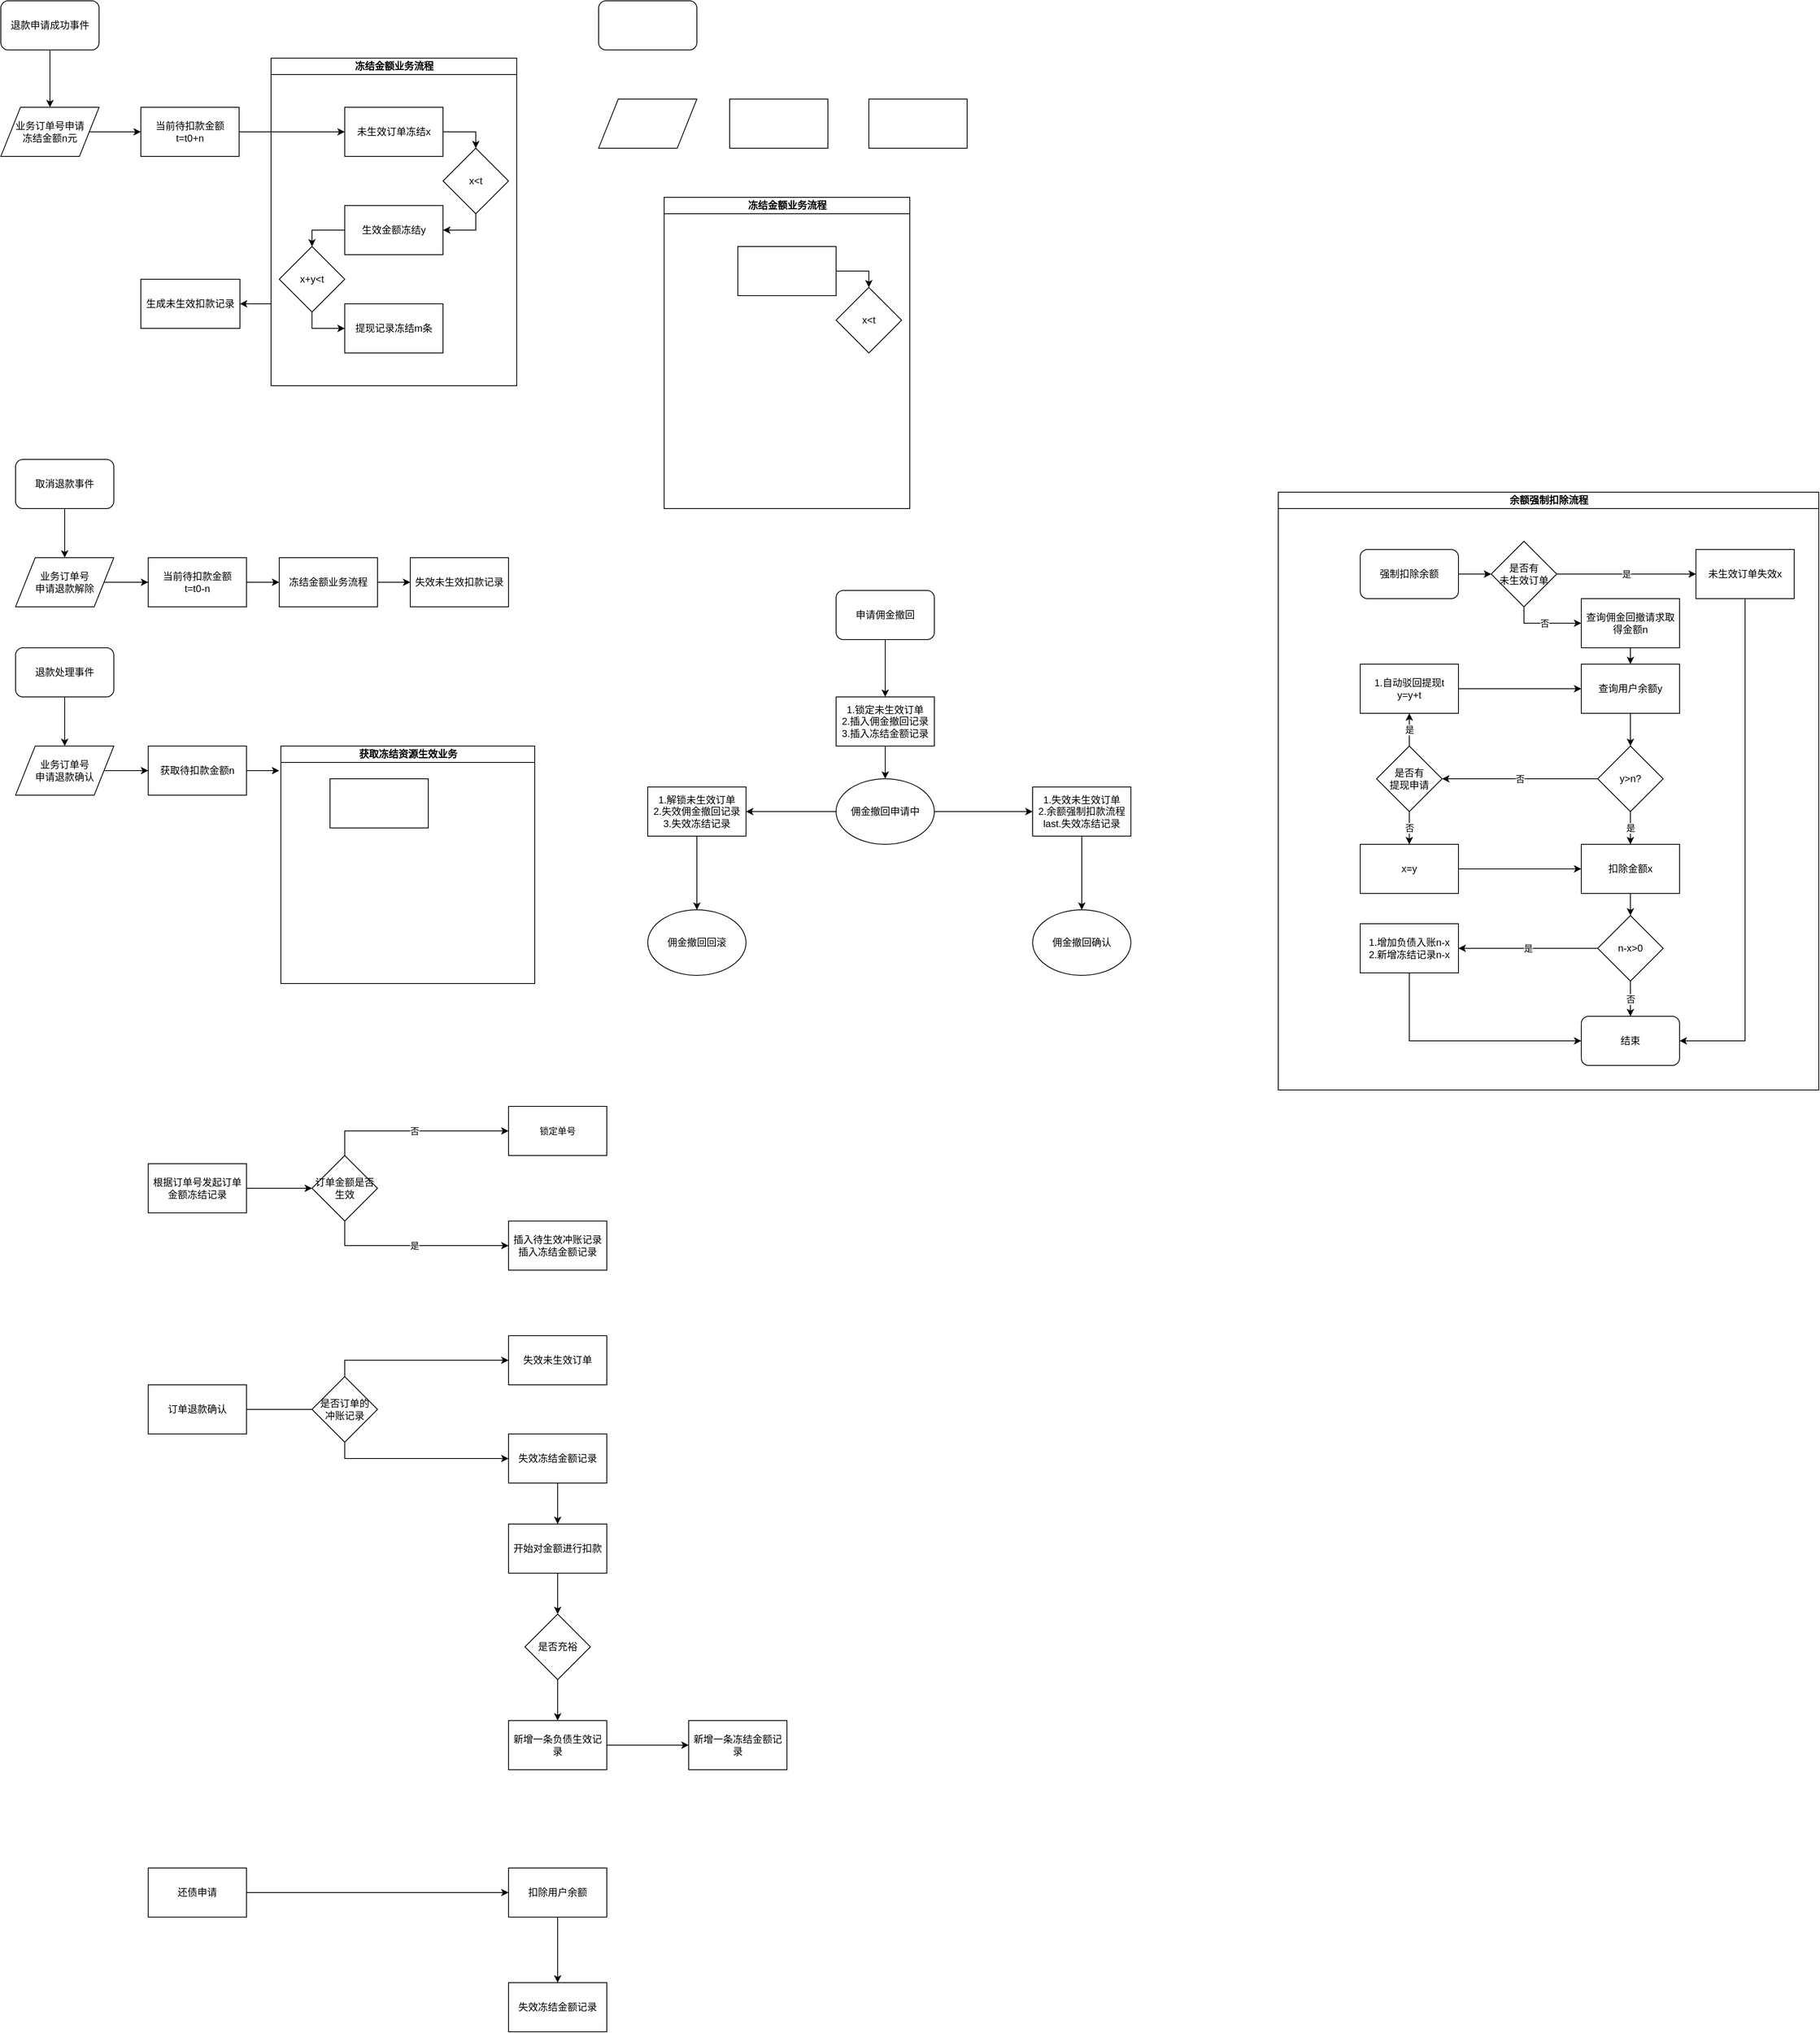 <mxfile version="12.2.0" type="github" pages="1">
  <diagram id="Nm2MGBQXB-lMD8GcMdS7" name="第 1 页">
    <mxGraphModel dx="1886" dy="858" grid="1" gridSize="10" guides="1" tooltips="1" connect="1" arrows="1" fold="1" page="1" pageScale="1" pageWidth="1400" pageHeight="850" math="0" shadow="0">
      <root>
        <mxCell id="0"/>
        <mxCell id="1" parent="0"/>
        <mxCell id="reZb2tm7C-XP5V8WI9Gy-15" style="edgeStyle=orthogonalEdgeStyle;rounded=0;orthogonalLoop=1;jettySize=auto;html=1;exitX=1;exitY=0.5;exitDx=0;exitDy=0;entryX=0;entryY=0.5;entryDx=0;entryDy=0;" parent="1" source="reZb2tm7C-XP5V8WI9Gy-12" target="reZb2tm7C-XP5V8WI9Gy-34" edge="1">
          <mxGeometry relative="1" as="geometry">
            <mxPoint x="370" y="200" as="targetPoint"/>
          </mxGeometry>
        </mxCell>
        <mxCell id="reZb2tm7C-XP5V8WI9Gy-12" value="业务订单号申请&lt;br&gt;冻结金额n元" style="shape=parallelogram;perimeter=parallelogramPerimeter;whiteSpace=wrap;html=1;" parent="1" vertex="1">
          <mxGeometry x="100" y="180" width="120" height="60" as="geometry"/>
        </mxCell>
        <mxCell id="reZb2tm7C-XP5V8WI9Gy-38" style="edgeStyle=orthogonalEdgeStyle;rounded=0;orthogonalLoop=1;jettySize=auto;html=1;exitX=0;exitY=0.75;exitDx=0;exitDy=0;entryX=1;entryY=0.5;entryDx=0;entryDy=0;" parent="1" source="reZb2tm7C-XP5V8WI9Gy-32" target="reZb2tm7C-XP5V8WI9Gy-37" edge="1">
          <mxGeometry relative="1" as="geometry"/>
        </mxCell>
        <mxCell id="reZb2tm7C-XP5V8WI9Gy-32" value="冻结金额业务流程" style="swimlane;html=1;startSize=20;horizontal=1;containerType=tree;" parent="1" vertex="1">
          <mxGeometry x="430" y="120" width="300" height="400" as="geometry"/>
        </mxCell>
        <mxCell id="reZb2tm7C-XP5V8WI9Gy-24" value="提现记录冻结m条" style="rounded=0;whiteSpace=wrap;html=1;" parent="reZb2tm7C-XP5V8WI9Gy-32" vertex="1">
          <mxGeometry x="90" y="300" width="120" height="60" as="geometry"/>
        </mxCell>
        <mxCell id="reZb2tm7C-XP5V8WI9Gy-21" value="生效金额冻结y" style="rounded=0;whiteSpace=wrap;html=1;" parent="reZb2tm7C-XP5V8WI9Gy-32" vertex="1">
          <mxGeometry x="90" y="180" width="120" height="60" as="geometry"/>
        </mxCell>
        <mxCell id="reZb2tm7C-XP5V8WI9Gy-13" value="未生效订单冻结x" style="rounded=0;whiteSpace=wrap;html=1;" parent="reZb2tm7C-XP5V8WI9Gy-32" vertex="1">
          <mxGeometry x="90" y="60" width="120" height="60" as="geometry"/>
        </mxCell>
        <mxCell id="reZb2tm7C-XP5V8WI9Gy-18" value="x&amp;lt;t" style="rhombus;whiteSpace=wrap;html=1;" parent="reZb2tm7C-XP5V8WI9Gy-32" vertex="1">
          <mxGeometry x="210" y="110" width="80" height="80" as="geometry"/>
        </mxCell>
        <mxCell id="reZb2tm7C-XP5V8WI9Gy-19" style="edgeStyle=orthogonalEdgeStyle;rounded=0;orthogonalLoop=1;jettySize=auto;html=1;exitX=1;exitY=0.5;exitDx=0;exitDy=0;entryX=0.5;entryY=0;entryDx=0;entryDy=0;" parent="reZb2tm7C-XP5V8WI9Gy-32" source="reZb2tm7C-XP5V8WI9Gy-13" target="reZb2tm7C-XP5V8WI9Gy-18" edge="1">
          <mxGeometry relative="1" as="geometry"/>
        </mxCell>
        <mxCell id="reZb2tm7C-XP5V8WI9Gy-22" style="edgeStyle=orthogonalEdgeStyle;rounded=0;orthogonalLoop=1;jettySize=auto;html=1;exitX=0.5;exitY=1;exitDx=0;exitDy=0;entryX=1;entryY=0.5;entryDx=0;entryDy=0;" parent="reZb2tm7C-XP5V8WI9Gy-32" source="reZb2tm7C-XP5V8WI9Gy-18" target="reZb2tm7C-XP5V8WI9Gy-21" edge="1">
          <mxGeometry relative="1" as="geometry"/>
        </mxCell>
        <mxCell id="reZb2tm7C-XP5V8WI9Gy-23" value="x+y&amp;lt;t" style="rhombus;whiteSpace=wrap;html=1;" parent="reZb2tm7C-XP5V8WI9Gy-32" vertex="1">
          <mxGeometry x="10" y="230" width="80" height="80" as="geometry"/>
        </mxCell>
        <mxCell id="reZb2tm7C-XP5V8WI9Gy-26" style="edgeStyle=orthogonalEdgeStyle;rounded=0;orthogonalLoop=1;jettySize=auto;html=1;exitX=0.5;exitY=1;exitDx=0;exitDy=0;entryX=0;entryY=0.5;entryDx=0;entryDy=0;" parent="reZb2tm7C-XP5V8WI9Gy-32" source="reZb2tm7C-XP5V8WI9Gy-23" target="reZb2tm7C-XP5V8WI9Gy-24" edge="1">
          <mxGeometry relative="1" as="geometry"/>
        </mxCell>
        <mxCell id="reZb2tm7C-XP5V8WI9Gy-25" style="edgeStyle=orthogonalEdgeStyle;rounded=0;orthogonalLoop=1;jettySize=auto;html=1;exitX=0;exitY=0.5;exitDx=0;exitDy=0;entryX=0.5;entryY=0;entryDx=0;entryDy=0;" parent="reZb2tm7C-XP5V8WI9Gy-32" source="reZb2tm7C-XP5V8WI9Gy-21" target="reZb2tm7C-XP5V8WI9Gy-23" edge="1">
          <mxGeometry relative="1" as="geometry"/>
        </mxCell>
        <mxCell id="reZb2tm7C-XP5V8WI9Gy-35" style="edgeStyle=orthogonalEdgeStyle;rounded=0;orthogonalLoop=1;jettySize=auto;html=1;exitX=1;exitY=0.5;exitDx=0;exitDy=0;entryX=0;entryY=0.5;entryDx=0;entryDy=0;" parent="1" source="reZb2tm7C-XP5V8WI9Gy-34" target="reZb2tm7C-XP5V8WI9Gy-13" edge="1">
          <mxGeometry relative="1" as="geometry"/>
        </mxCell>
        <mxCell id="reZb2tm7C-XP5V8WI9Gy-34" value="当前待扣款金额 &lt;br&gt;t=t0+n" style="rounded=0;whiteSpace=wrap;html=1;" parent="1" vertex="1">
          <mxGeometry x="271" y="180" width="120" height="60" as="geometry"/>
        </mxCell>
        <mxCell id="reZb2tm7C-XP5V8WI9Gy-37" value="生成未生效扣款记录" style="rounded=0;whiteSpace=wrap;html=1;" parent="1" vertex="1">
          <mxGeometry x="271" y="390" width="121" height="60" as="geometry"/>
        </mxCell>
        <mxCell id="reZb2tm7C-XP5V8WI9Gy-42" style="edgeStyle=orthogonalEdgeStyle;rounded=0;orthogonalLoop=1;jettySize=auto;html=1;exitX=1;exitY=0.5;exitDx=0;exitDy=0;entryX=0;entryY=0.5;entryDx=0;entryDy=0;" parent="1" source="reZb2tm7C-XP5V8WI9Gy-43" target="reZb2tm7C-XP5V8WI9Gy-56" edge="1">
          <mxGeometry relative="1" as="geometry">
            <mxPoint x="370" y="750" as="targetPoint"/>
          </mxGeometry>
        </mxCell>
        <mxCell id="reZb2tm7C-XP5V8WI9Gy-43" value="业务订单号&lt;br&gt;申请退款解除" style="shape=parallelogram;perimeter=parallelogramPerimeter;whiteSpace=wrap;html=1;" parent="1" vertex="1">
          <mxGeometry x="118" y="730" width="120" height="60" as="geometry"/>
        </mxCell>
        <mxCell id="reZb2tm7C-XP5V8WI9Gy-44" style="edgeStyle=orthogonalEdgeStyle;rounded=0;orthogonalLoop=1;jettySize=auto;html=1;exitX=1;exitY=0.5;exitDx=0;exitDy=0;entryX=0;entryY=0.5;entryDx=0;entryDy=0;" parent="1" source="reZb2tm7C-XP5V8WI9Gy-62" target="reZb2tm7C-XP5V8WI9Gy-57" edge="1">
          <mxGeometry relative="1" as="geometry">
            <mxPoint x="730" y="770" as="sourcePoint"/>
          </mxGeometry>
        </mxCell>
        <mxCell id="reZb2tm7C-XP5V8WI9Gy-55" style="edgeStyle=orthogonalEdgeStyle;rounded=0;orthogonalLoop=1;jettySize=auto;html=1;exitX=1;exitY=0.5;exitDx=0;exitDy=0;entryX=0;entryY=0.5;entryDx=0;entryDy=0;" parent="1" source="reZb2tm7C-XP5V8WI9Gy-56" target="reZb2tm7C-XP5V8WI9Gy-62" edge="1">
          <mxGeometry relative="1" as="geometry">
            <mxPoint x="520" y="760" as="targetPoint"/>
          </mxGeometry>
        </mxCell>
        <mxCell id="reZb2tm7C-XP5V8WI9Gy-56" value="当前待扣款金额 &lt;br&gt;t=t0-n" style="rounded=0;whiteSpace=wrap;html=1;" parent="1" vertex="1">
          <mxGeometry x="280" y="730" width="120" height="60" as="geometry"/>
        </mxCell>
        <mxCell id="reZb2tm7C-XP5V8WI9Gy-57" value="失效未生效扣款记录" style="rounded=0;whiteSpace=wrap;html=1;" parent="1" vertex="1">
          <mxGeometry x="600" y="730" width="120" height="60" as="geometry"/>
        </mxCell>
        <mxCell id="reZb2tm7C-XP5V8WI9Gy-59" style="edgeStyle=orthogonalEdgeStyle;rounded=0;orthogonalLoop=1;jettySize=auto;html=1;exitX=0.5;exitY=1;exitDx=0;exitDy=0;entryX=0.5;entryY=0;entryDx=0;entryDy=0;" parent="1" source="reZb2tm7C-XP5V8WI9Gy-58" target="reZb2tm7C-XP5V8WI9Gy-12" edge="1">
          <mxGeometry relative="1" as="geometry">
            <Array as="points"/>
          </mxGeometry>
        </mxCell>
        <mxCell id="reZb2tm7C-XP5V8WI9Gy-58" value="退款申请成功事件" style="rounded=1;whiteSpace=wrap;html=1;" parent="1" vertex="1">
          <mxGeometry x="100" y="50" width="120" height="60" as="geometry"/>
        </mxCell>
        <mxCell id="reZb2tm7C-XP5V8WI9Gy-61" style="edgeStyle=orthogonalEdgeStyle;rounded=0;orthogonalLoop=1;jettySize=auto;html=1;exitX=0.5;exitY=1;exitDx=0;exitDy=0;entryX=0.5;entryY=0;entryDx=0;entryDy=0;" parent="1" source="reZb2tm7C-XP5V8WI9Gy-60" target="reZb2tm7C-XP5V8WI9Gy-43" edge="1">
          <mxGeometry relative="1" as="geometry"/>
        </mxCell>
        <mxCell id="reZb2tm7C-XP5V8WI9Gy-60" value="取消退款事件" style="rounded=1;whiteSpace=wrap;html=1;" parent="1" vertex="1">
          <mxGeometry x="118" y="610" width="120" height="60" as="geometry"/>
        </mxCell>
        <mxCell id="reZb2tm7C-XP5V8WI9Gy-62" value="冻结金额业务流程" style="rounded=0;whiteSpace=wrap;html=1;" parent="1" vertex="1">
          <mxGeometry x="440" y="730" width="120" height="60" as="geometry"/>
        </mxCell>
        <mxCell id="reZb2tm7C-XP5V8WI9Gy-66" style="edgeStyle=orthogonalEdgeStyle;rounded=0;orthogonalLoop=1;jettySize=auto;html=1;exitX=1;exitY=0.5;exitDx=0;exitDy=0;entryX=0;entryY=0.5;entryDx=0;entryDy=0;" parent="1" source="reZb2tm7C-XP5V8WI9Gy-67" target="reZb2tm7C-XP5V8WI9Gy-70" edge="1">
          <mxGeometry relative="1" as="geometry">
            <mxPoint x="370" y="980" as="targetPoint"/>
          </mxGeometry>
        </mxCell>
        <mxCell id="reZb2tm7C-XP5V8WI9Gy-67" value="业务订单号&lt;br&gt;申请退款确认" style="shape=parallelogram;perimeter=parallelogramPerimeter;whiteSpace=wrap;html=1;" parent="1" vertex="1">
          <mxGeometry x="118" y="960" width="120" height="60" as="geometry"/>
        </mxCell>
        <mxCell id="reZb2tm7C-XP5V8WI9Gy-69" style="edgeStyle=orthogonalEdgeStyle;rounded=0;orthogonalLoop=1;jettySize=auto;html=1;exitX=1;exitY=0.5;exitDx=0;exitDy=0;entryX=0;entryY=0.5;entryDx=0;entryDy=0;" parent="1" source="reZb2tm7C-XP5V8WI9Gy-70" edge="1">
          <mxGeometry relative="1" as="geometry">
            <mxPoint x="440" y="990" as="targetPoint"/>
          </mxGeometry>
        </mxCell>
        <mxCell id="reZb2tm7C-XP5V8WI9Gy-70" value="获取待扣款金额n" style="rounded=0;whiteSpace=wrap;html=1;" parent="1" vertex="1">
          <mxGeometry x="280" y="960" width="120" height="60" as="geometry"/>
        </mxCell>
        <mxCell id="reZb2tm7C-XP5V8WI9Gy-72" style="edgeStyle=orthogonalEdgeStyle;rounded=0;orthogonalLoop=1;jettySize=auto;html=1;exitX=0.5;exitY=1;exitDx=0;exitDy=0;entryX=0.5;entryY=0;entryDx=0;entryDy=0;" parent="1" source="reZb2tm7C-XP5V8WI9Gy-73" target="reZb2tm7C-XP5V8WI9Gy-67" edge="1">
          <mxGeometry relative="1" as="geometry"/>
        </mxCell>
        <mxCell id="reZb2tm7C-XP5V8WI9Gy-73" value="退款处理事件" style="rounded=1;whiteSpace=wrap;html=1;" parent="1" vertex="1">
          <mxGeometry x="118" y="840" width="120" height="60" as="geometry"/>
        </mxCell>
        <mxCell id="reZb2tm7C-XP5V8WI9Gy-75" value="获取冻结资源生效业务" style="swimlane;html=1;startSize=20;horizontal=1;containerType=tree;" parent="1" vertex="1">
          <mxGeometry x="442" y="960" width="310" height="290" as="geometry"/>
        </mxCell>
        <mxCell id="reZb2tm7C-XP5V8WI9Gy-77" value="" style="rounded=0;whiteSpace=wrap;html=1;" parent="reZb2tm7C-XP5V8WI9Gy-75" vertex="1">
          <mxGeometry x="60" y="40" width="120" height="60" as="geometry"/>
        </mxCell>
        <mxCell id="reZb2tm7C-XP5V8WI9Gy-78" value="" style="rounded=1;whiteSpace=wrap;html=1;" parent="1" vertex="1">
          <mxGeometry x="830" y="50" width="120" height="60" as="geometry"/>
        </mxCell>
        <mxCell id="reZb2tm7C-XP5V8WI9Gy-79" value="" style="shape=parallelogram;perimeter=parallelogramPerimeter;whiteSpace=wrap;html=1;" parent="1" vertex="1">
          <mxGeometry x="830" y="170" width="120" height="60" as="geometry"/>
        </mxCell>
        <mxCell id="reZb2tm7C-XP5V8WI9Gy-80" value="" style="rounded=0;whiteSpace=wrap;html=1;" parent="1" vertex="1">
          <mxGeometry x="990" y="170" width="120" height="60" as="geometry"/>
        </mxCell>
        <mxCell id="reZb2tm7C-XP5V8WI9Gy-81" value="" style="rounded=0;whiteSpace=wrap;html=1;" parent="1" vertex="1">
          <mxGeometry x="1160" y="170" width="120" height="60" as="geometry"/>
        </mxCell>
        <mxCell id="reZb2tm7C-XP5V8WI9Gy-82" value="冻结金额业务流程" style="swimlane;html=1;startSize=20;horizontal=1;containerType=tree;" parent="1" vertex="1">
          <mxGeometry x="910" y="290" width="300" height="380" as="geometry"/>
        </mxCell>
        <mxCell id="reZb2tm7C-XP5V8WI9Gy-85" value="" style="rounded=0;whiteSpace=wrap;html=1;" parent="reZb2tm7C-XP5V8WI9Gy-82" vertex="1">
          <mxGeometry x="90" y="60" width="120" height="60" as="geometry"/>
        </mxCell>
        <mxCell id="reZb2tm7C-XP5V8WI9Gy-86" value="x&amp;lt;t" style="rhombus;whiteSpace=wrap;html=1;" parent="reZb2tm7C-XP5V8WI9Gy-82" vertex="1">
          <mxGeometry x="210" y="110" width="80" height="80" as="geometry"/>
        </mxCell>
        <mxCell id="reZb2tm7C-XP5V8WI9Gy-87" style="edgeStyle=orthogonalEdgeStyle;rounded=0;orthogonalLoop=1;jettySize=auto;html=1;exitX=1;exitY=0.5;exitDx=0;exitDy=0;entryX=0.5;entryY=0;entryDx=0;entryDy=0;" parent="reZb2tm7C-XP5V8WI9Gy-82" source="reZb2tm7C-XP5V8WI9Gy-85" target="reZb2tm7C-XP5V8WI9Gy-86" edge="1">
          <mxGeometry relative="1" as="geometry"/>
        </mxCell>
        <mxCell id="reZb2tm7C-XP5V8WI9Gy-96" value="否" style="edgeStyle=orthogonalEdgeStyle;rounded=0;orthogonalLoop=1;jettySize=auto;html=1;exitX=0.5;exitY=0;exitDx=0;exitDy=0;entryX=0;entryY=0.5;entryDx=0;entryDy=0;" parent="1" source="reZb2tm7C-XP5V8WI9Gy-92" target="reZb2tm7C-XP5V8WI9Gy-95" edge="1">
          <mxGeometry relative="1" as="geometry"/>
        </mxCell>
        <mxCell id="reZb2tm7C-XP5V8WI9Gy-98" value="是" style="edgeStyle=orthogonalEdgeStyle;rounded=0;orthogonalLoop=1;jettySize=auto;html=1;exitX=0.5;exitY=1;exitDx=0;exitDy=0;entryX=0;entryY=0.5;entryDx=0;entryDy=0;" parent="1" source="reZb2tm7C-XP5V8WI9Gy-92" target="reZb2tm7C-XP5V8WI9Gy-97" edge="1">
          <mxGeometry relative="1" as="geometry"/>
        </mxCell>
        <mxCell id="reZb2tm7C-XP5V8WI9Gy-92" value="订单金额是否生效" style="rhombus;whiteSpace=wrap;html=1;" parent="1" vertex="1">
          <mxGeometry x="480" y="1460" width="80" height="80" as="geometry"/>
        </mxCell>
        <mxCell id="reZb2tm7C-XP5V8WI9Gy-95" value="&lt;span style=&quot;font-size: 11px ; background-color: rgb(255 , 255 , 255)&quot;&gt;锁定单号&lt;/span&gt;" style="rounded=0;whiteSpace=wrap;html=1;" parent="1" vertex="1">
          <mxGeometry x="720" y="1400" width="120" height="60" as="geometry"/>
        </mxCell>
        <mxCell id="reZb2tm7C-XP5V8WI9Gy-97" value="插入待生效冲账记录&lt;br&gt;插入冻结金额记录" style="rounded=0;whiteSpace=wrap;html=1;" parent="1" vertex="1">
          <mxGeometry x="720" y="1540" width="120" height="60" as="geometry"/>
        </mxCell>
        <mxCell id="reZb2tm7C-XP5V8WI9Gy-101" style="edgeStyle=orthogonalEdgeStyle;rounded=0;orthogonalLoop=1;jettySize=auto;html=1;exitX=1;exitY=0.5;exitDx=0;exitDy=0;entryX=0;entryY=0.5;entryDx=0;entryDy=0;" parent="1" source="reZb2tm7C-XP5V8WI9Gy-100" target="reZb2tm7C-XP5V8WI9Gy-92" edge="1">
          <mxGeometry relative="1" as="geometry"/>
        </mxCell>
        <mxCell id="reZb2tm7C-XP5V8WI9Gy-100" value="根据订单号发起订单金额冻结记录" style="rounded=0;whiteSpace=wrap;html=1;" parent="1" vertex="1">
          <mxGeometry x="280" y="1470" width="120" height="60" as="geometry"/>
        </mxCell>
        <mxCell id="reZb2tm7C-XP5V8WI9Gy-305" style="edgeStyle=orthogonalEdgeStyle;rounded=0;orthogonalLoop=1;jettySize=auto;html=1;exitX=1;exitY=0.5;exitDx=0;exitDy=0;" parent="1" source="reZb2tm7C-XP5V8WI9Gy-102" edge="1">
          <mxGeometry relative="1" as="geometry">
            <mxPoint x="500" y="1770" as="targetPoint"/>
          </mxGeometry>
        </mxCell>
        <mxCell id="reZb2tm7C-XP5V8WI9Gy-102" value="订单退款确认" style="rounded=0;whiteSpace=wrap;html=1;" parent="1" vertex="1">
          <mxGeometry x="280" y="1740" width="120" height="60" as="geometry"/>
        </mxCell>
        <mxCell id="reZb2tm7C-XP5V8WI9Gy-108" style="edgeStyle=orthogonalEdgeStyle;rounded=0;orthogonalLoop=1;jettySize=auto;html=1;exitX=0.5;exitY=1;exitDx=0;exitDy=0;entryX=0.5;entryY=0;entryDx=0;entryDy=0;" parent="1" source="reZb2tm7C-XP5V8WI9Gy-106" target="reZb2tm7C-XP5V8WI9Gy-115" edge="1">
          <mxGeometry relative="1" as="geometry">
            <mxPoint x="780" y="1920" as="targetPoint"/>
          </mxGeometry>
        </mxCell>
        <mxCell id="reZb2tm7C-XP5V8WI9Gy-106" value="失效冻结金额记录" style="rounded=0;whiteSpace=wrap;html=1;" parent="1" vertex="1">
          <mxGeometry x="720" y="1800" width="120" height="60" as="geometry"/>
        </mxCell>
        <mxCell id="reZb2tm7C-XP5V8WI9Gy-111" style="edgeStyle=orthogonalEdgeStyle;rounded=0;orthogonalLoop=1;jettySize=auto;html=1;exitX=0.5;exitY=1;exitDx=0;exitDy=0;entryX=0;entryY=0.5;entryDx=0;entryDy=0;" parent="1" source="reZb2tm7C-XP5V8WI9Gy-109" target="reZb2tm7C-XP5V8WI9Gy-106" edge="1">
          <mxGeometry relative="1" as="geometry"/>
        </mxCell>
        <mxCell id="reZb2tm7C-XP5V8WI9Gy-113" style="edgeStyle=orthogonalEdgeStyle;rounded=0;orthogonalLoop=1;jettySize=auto;html=1;exitX=0.5;exitY=0;exitDx=0;exitDy=0;entryX=0;entryY=0.5;entryDx=0;entryDy=0;" parent="1" source="reZb2tm7C-XP5V8WI9Gy-109" target="reZb2tm7C-XP5V8WI9Gy-112" edge="1">
          <mxGeometry relative="1" as="geometry"/>
        </mxCell>
        <mxCell id="reZb2tm7C-XP5V8WI9Gy-109" value="是否订单的&lt;br&gt;冲账记录" style="rhombus;whiteSpace=wrap;html=1;" parent="1" vertex="1">
          <mxGeometry x="480" y="1730" width="80" height="80" as="geometry"/>
        </mxCell>
        <mxCell id="reZb2tm7C-XP5V8WI9Gy-112" value="失效未生效订单" style="rounded=0;whiteSpace=wrap;html=1;" parent="1" vertex="1">
          <mxGeometry x="720" y="1680" width="120" height="60" as="geometry"/>
        </mxCell>
        <mxCell id="reZb2tm7C-XP5V8WI9Gy-581" style="edgeStyle=orthogonalEdgeStyle;rounded=0;orthogonalLoop=1;jettySize=auto;html=1;exitX=0.5;exitY=1;exitDx=0;exitDy=0;entryX=0.5;entryY=0;entryDx=0;entryDy=0;" parent="1" source="reZb2tm7C-XP5V8WI9Gy-115" target="reZb2tm7C-XP5V8WI9Gy-580" edge="1">
          <mxGeometry relative="1" as="geometry"/>
        </mxCell>
        <mxCell id="reZb2tm7C-XP5V8WI9Gy-115" value="开始对金额进行扣款" style="rounded=0;whiteSpace=wrap;html=1;" parent="1" vertex="1">
          <mxGeometry x="720" y="1910" width="120" height="60" as="geometry"/>
        </mxCell>
        <mxCell id="reZb2tm7C-XP5V8WI9Gy-583" style="edgeStyle=orthogonalEdgeStyle;rounded=0;orthogonalLoop=1;jettySize=auto;html=1;exitX=0.5;exitY=1;exitDx=0;exitDy=0;entryX=0.5;entryY=0;entryDx=0;entryDy=0;" parent="1" source="reZb2tm7C-XP5V8WI9Gy-580" target="reZb2tm7C-XP5V8WI9Gy-582" edge="1">
          <mxGeometry relative="1" as="geometry"/>
        </mxCell>
        <mxCell id="reZb2tm7C-XP5V8WI9Gy-580" value="是否充裕" style="rhombus;whiteSpace=wrap;html=1;" parent="1" vertex="1">
          <mxGeometry x="740" y="2020" width="80" height="80" as="geometry"/>
        </mxCell>
        <mxCell id="reZb2tm7C-XP5V8WI9Gy-585" style="edgeStyle=orthogonalEdgeStyle;rounded=0;orthogonalLoop=1;jettySize=auto;html=1;exitX=1;exitY=0.5;exitDx=0;exitDy=0;entryX=0;entryY=0.5;entryDx=0;entryDy=0;" parent="1" source="reZb2tm7C-XP5V8WI9Gy-582" target="reZb2tm7C-XP5V8WI9Gy-584" edge="1">
          <mxGeometry relative="1" as="geometry"/>
        </mxCell>
        <mxCell id="reZb2tm7C-XP5V8WI9Gy-582" value="新增一条负债生效记录" style="rounded=0;whiteSpace=wrap;html=1;" parent="1" vertex="1">
          <mxGeometry x="720" y="2150" width="120" height="60" as="geometry"/>
        </mxCell>
        <mxCell id="reZb2tm7C-XP5V8WI9Gy-584" value="新增一条冻结金额记录" style="rounded=0;whiteSpace=wrap;html=1;" parent="1" vertex="1">
          <mxGeometry x="940" y="2150" width="120" height="60" as="geometry"/>
        </mxCell>
        <mxCell id="reZb2tm7C-XP5V8WI9Gy-592" style="edgeStyle=orthogonalEdgeStyle;rounded=0;orthogonalLoop=1;jettySize=auto;html=1;exitX=1;exitY=0.5;exitDx=0;exitDy=0;" parent="1" source="reZb2tm7C-XP5V8WI9Gy-586" target="reZb2tm7C-XP5V8WI9Gy-589" edge="1">
          <mxGeometry relative="1" as="geometry"/>
        </mxCell>
        <mxCell id="reZb2tm7C-XP5V8WI9Gy-586" value="还债申请" style="rounded=0;whiteSpace=wrap;html=1;" parent="1" vertex="1">
          <mxGeometry x="280" y="2330" width="120" height="60" as="geometry"/>
        </mxCell>
        <mxCell id="reZb2tm7C-XP5V8WI9Gy-591" style="edgeStyle=orthogonalEdgeStyle;rounded=0;orthogonalLoop=1;jettySize=auto;html=1;exitX=0.5;exitY=1;exitDx=0;exitDy=0;entryX=0.5;entryY=0;entryDx=0;entryDy=0;" parent="1" source="reZb2tm7C-XP5V8WI9Gy-589" target="reZb2tm7C-XP5V8WI9Gy-590" edge="1">
          <mxGeometry relative="1" as="geometry"/>
        </mxCell>
        <mxCell id="reZb2tm7C-XP5V8WI9Gy-589" value="扣除用户余额" style="rounded=0;whiteSpace=wrap;html=1;" parent="1" vertex="1">
          <mxGeometry x="720" y="2330" width="120" height="60" as="geometry"/>
        </mxCell>
        <mxCell id="reZb2tm7C-XP5V8WI9Gy-590" value="失效冻结金额记录" style="rounded=0;whiteSpace=wrap;html=1;" parent="1" vertex="1">
          <mxGeometry x="720" y="2470" width="120" height="60" as="geometry"/>
        </mxCell>
        <mxCell id="YqQyQjS0-g5WGzXRdM-B-12" style="edgeStyle=orthogonalEdgeStyle;rounded=0;orthogonalLoop=1;jettySize=auto;html=1;exitX=0;exitY=0.5;exitDx=0;exitDy=0;entryX=1;entryY=0.5;entryDx=0;entryDy=0;" parent="1" source="YqQyQjS0-g5WGzXRdM-B-1" target="YqQyQjS0-g5WGzXRdM-B-11" edge="1">
          <mxGeometry relative="1" as="geometry"/>
        </mxCell>
        <mxCell id="YqQyQjS0-g5WGzXRdM-B-16" style="edgeStyle=orthogonalEdgeStyle;rounded=0;orthogonalLoop=1;jettySize=auto;html=1;exitX=1;exitY=0.5;exitDx=0;exitDy=0;entryX=0;entryY=0.5;entryDx=0;entryDy=0;" parent="1" source="YqQyQjS0-g5WGzXRdM-B-1" target="YqQyQjS0-g5WGzXRdM-B-15" edge="1">
          <mxGeometry relative="1" as="geometry"/>
        </mxCell>
        <mxCell id="YqQyQjS0-g5WGzXRdM-B-1" value="佣金撤回申请中" style="ellipse;whiteSpace=wrap;html=1;" parent="1" vertex="1">
          <mxGeometry x="1120" y="1000" width="120" height="80" as="geometry"/>
        </mxCell>
        <mxCell id="YqQyQjS0-g5WGzXRdM-B-9" style="edgeStyle=orthogonalEdgeStyle;rounded=0;orthogonalLoop=1;jettySize=auto;html=1;exitX=0.5;exitY=1;exitDx=0;exitDy=0;entryX=0.5;entryY=0;entryDx=0;entryDy=0;" parent="1" source="YqQyQjS0-g5WGzXRdM-B-2" target="YqQyQjS0-g5WGzXRdM-B-6" edge="1">
          <mxGeometry relative="1" as="geometry"/>
        </mxCell>
        <mxCell id="YqQyQjS0-g5WGzXRdM-B-2" value="申请佣金撤回" style="rounded=1;whiteSpace=wrap;html=1;" parent="1" vertex="1">
          <mxGeometry x="1120" y="770" width="120" height="60" as="geometry"/>
        </mxCell>
        <mxCell id="YqQyQjS0-g5WGzXRdM-B-4" value="佣金撤回回滚" style="ellipse;whiteSpace=wrap;html=1;" parent="1" vertex="1">
          <mxGeometry x="890" y="1160" width="120" height="80" as="geometry"/>
        </mxCell>
        <mxCell id="YqQyQjS0-g5WGzXRdM-B-10" style="edgeStyle=orthogonalEdgeStyle;rounded=0;orthogonalLoop=1;jettySize=auto;html=1;exitX=0.5;exitY=1;exitDx=0;exitDy=0;entryX=0.5;entryY=0;entryDx=0;entryDy=0;" parent="1" source="YqQyQjS0-g5WGzXRdM-B-6" target="YqQyQjS0-g5WGzXRdM-B-1" edge="1">
          <mxGeometry relative="1" as="geometry"/>
        </mxCell>
        <mxCell id="YqQyQjS0-g5WGzXRdM-B-6" value="1.锁定未生效订单&lt;br&gt;2.插入佣金撤回记录&lt;br&gt;3.插入冻结金额记录" style="rounded=0;whiteSpace=wrap;html=1;" parent="1" vertex="1">
          <mxGeometry x="1120" y="900" width="120" height="60" as="geometry"/>
        </mxCell>
        <mxCell id="YqQyQjS0-g5WGzXRdM-B-13" style="edgeStyle=orthogonalEdgeStyle;rounded=0;orthogonalLoop=1;jettySize=auto;html=1;exitX=0.5;exitY=1;exitDx=0;exitDy=0;entryX=0.5;entryY=0;entryDx=0;entryDy=0;" parent="1" source="YqQyQjS0-g5WGzXRdM-B-11" target="YqQyQjS0-g5WGzXRdM-B-4" edge="1">
          <mxGeometry relative="1" as="geometry"/>
        </mxCell>
        <mxCell id="YqQyQjS0-g5WGzXRdM-B-11" value="1.解锁未生效订单&lt;br&gt;2.失效佣金撤回记录&lt;br&gt;3.失效冻结记录" style="rounded=0;whiteSpace=wrap;html=1;" parent="1" vertex="1">
          <mxGeometry x="890" y="1010" width="120" height="60" as="geometry"/>
        </mxCell>
        <mxCell id="YqQyQjS0-g5WGzXRdM-B-14" value="佣金撤回确认" style="ellipse;whiteSpace=wrap;html=1;" parent="1" vertex="1">
          <mxGeometry x="1360" y="1160" width="120" height="80" as="geometry"/>
        </mxCell>
        <mxCell id="YqQyQjS0-g5WGzXRdM-B-17" style="edgeStyle=orthogonalEdgeStyle;rounded=0;orthogonalLoop=1;jettySize=auto;html=1;exitX=0.5;exitY=1;exitDx=0;exitDy=0;" parent="1" source="YqQyQjS0-g5WGzXRdM-B-15" target="YqQyQjS0-g5WGzXRdM-B-14" edge="1">
          <mxGeometry relative="1" as="geometry"/>
        </mxCell>
        <mxCell id="YqQyQjS0-g5WGzXRdM-B-15" value="1.失效未生效订单&lt;br&gt;2.余额强制扣款流程&lt;br&gt;last.失效冻结记录&lt;br&gt;" style="rounded=0;whiteSpace=wrap;html=1;" parent="1" vertex="1">
          <mxGeometry x="1360" y="1010" width="120" height="60" as="geometry"/>
        </mxCell>
        <mxCell id="7J2-rQJmoBzwtnRat4t5-8" value="余额强制扣除流程" style="swimlane;html=1;startSize=20;horizontal=1;containerType=tree;" vertex="1" parent="1">
          <mxGeometry x="1660" y="650" width="660" height="730" as="geometry"/>
        </mxCell>
        <mxCell id="7J2-rQJmoBzwtnRat4t5-9" value="1.增加负债入账n-x&lt;br&gt;2.新增冻结记录n-x" style="rounded=0;whiteSpace=wrap;html=1;" vertex="1" parent="7J2-rQJmoBzwtnRat4t5-8">
          <mxGeometry x="100" y="527" width="120" height="60" as="geometry"/>
        </mxCell>
        <mxCell id="7J2-rQJmoBzwtnRat4t5-10" value="扣除金额x" style="rounded=0;whiteSpace=wrap;html=1;" vertex="1" parent="7J2-rQJmoBzwtnRat4t5-8">
          <mxGeometry x="370" y="430" width="120" height="60" as="geometry"/>
        </mxCell>
        <mxCell id="7J2-rQJmoBzwtnRat4t5-11" value="未生效订单失效x" style="rounded=0;whiteSpace=wrap;html=1;" vertex="1" parent="7J2-rQJmoBzwtnRat4t5-8">
          <mxGeometry x="510" y="70" width="120" height="60" as="geometry"/>
        </mxCell>
        <mxCell id="7J2-rQJmoBzwtnRat4t5-12" value="y&amp;gt;n?" style="rhombus;whiteSpace=wrap;html=1;" vertex="1" parent="7J2-rQJmoBzwtnRat4t5-8">
          <mxGeometry x="390" y="310" width="80" height="80" as="geometry"/>
        </mxCell>
        <mxCell id="7J2-rQJmoBzwtnRat4t5-14" value="是" style="edgeStyle=orthogonalEdgeStyle;rounded=0;orthogonalLoop=1;jettySize=auto;html=1;exitX=0.5;exitY=1;exitDx=0;exitDy=0;entryX=0.5;entryY=0;entryDx=0;entryDy=0;" edge="1" parent="7J2-rQJmoBzwtnRat4t5-8" source="7J2-rQJmoBzwtnRat4t5-12" target="7J2-rQJmoBzwtnRat4t5-10">
          <mxGeometry relative="1" as="geometry"/>
        </mxCell>
        <mxCell id="7J2-rQJmoBzwtnRat4t5-15" value="n-x&amp;gt;0" style="rhombus;whiteSpace=wrap;html=1;" vertex="1" parent="7J2-rQJmoBzwtnRat4t5-8">
          <mxGeometry x="390" y="517" width="80" height="80" as="geometry"/>
        </mxCell>
        <mxCell id="7J2-rQJmoBzwtnRat4t5-28" style="edgeStyle=orthogonalEdgeStyle;rounded=0;orthogonalLoop=1;jettySize=auto;html=1;exitX=0.5;exitY=1;exitDx=0;exitDy=0;entryX=0.5;entryY=0;entryDx=0;entryDy=0;" edge="1" parent="7J2-rQJmoBzwtnRat4t5-8" source="7J2-rQJmoBzwtnRat4t5-10" target="7J2-rQJmoBzwtnRat4t5-15">
          <mxGeometry relative="1" as="geometry"/>
        </mxCell>
        <mxCell id="7J2-rQJmoBzwtnRat4t5-16" value="是" style="edgeStyle=orthogonalEdgeStyle;rounded=0;orthogonalLoop=1;jettySize=auto;html=1;exitX=0;exitY=0.5;exitDx=0;exitDy=0;entryX=1;entryY=0.5;entryDx=0;entryDy=0;" edge="1" parent="7J2-rQJmoBzwtnRat4t5-8" source="7J2-rQJmoBzwtnRat4t5-15" target="7J2-rQJmoBzwtnRat4t5-9">
          <mxGeometry relative="1" as="geometry"/>
        </mxCell>
        <mxCell id="7J2-rQJmoBzwtnRat4t5-32" value="是" style="edgeStyle=orthogonalEdgeStyle;rounded=0;orthogonalLoop=1;jettySize=auto;html=1;exitX=1;exitY=0.5;exitDx=0;exitDy=0;" edge="1" parent="7J2-rQJmoBzwtnRat4t5-8" source="7J2-rQJmoBzwtnRat4t5-72" target="7J2-rQJmoBzwtnRat4t5-11">
          <mxGeometry relative="1" as="geometry"/>
        </mxCell>
        <mxCell id="7J2-rQJmoBzwtnRat4t5-30" value="强制扣除余额" style="rounded=1;whiteSpace=wrap;html=1;" vertex="1" parent="7J2-rQJmoBzwtnRat4t5-8">
          <mxGeometry x="100" y="70" width="120" height="60" as="geometry"/>
        </mxCell>
        <mxCell id="7J2-rQJmoBzwtnRat4t5-46" style="edgeStyle=orthogonalEdgeStyle;rounded=0;orthogonalLoop=1;jettySize=auto;html=1;exitX=0.5;exitY=1;exitDx=0;exitDy=0;entryX=0.5;entryY=0;entryDx=0;entryDy=0;" edge="1" parent="7J2-rQJmoBzwtnRat4t5-8" source="7J2-rQJmoBzwtnRat4t5-31" target="7J2-rQJmoBzwtnRat4t5-12">
          <mxGeometry relative="1" as="geometry"/>
        </mxCell>
        <mxCell id="7J2-rQJmoBzwtnRat4t5-31" value="查询用户余额y" style="rounded=0;whiteSpace=wrap;html=1;" vertex="1" parent="7J2-rQJmoBzwtnRat4t5-8">
          <mxGeometry x="370" y="210" width="120" height="60" as="geometry"/>
        </mxCell>
        <mxCell id="7J2-rQJmoBzwtnRat4t5-49" value="是否有&lt;br&gt;提现申请" style="rhombus;whiteSpace=wrap;html=1;" vertex="1" parent="7J2-rQJmoBzwtnRat4t5-8">
          <mxGeometry x="120" y="310" width="80" height="80" as="geometry"/>
        </mxCell>
        <mxCell id="7J2-rQJmoBzwtnRat4t5-39" value="否" style="edgeStyle=orthogonalEdgeStyle;rounded=0;orthogonalLoop=1;jettySize=auto;html=1;exitX=0;exitY=0.5;exitDx=0;exitDy=0;entryX=1;entryY=0.5;entryDx=0;entryDy=0;" edge="1" parent="7J2-rQJmoBzwtnRat4t5-8" source="7J2-rQJmoBzwtnRat4t5-12" target="7J2-rQJmoBzwtnRat4t5-49">
          <mxGeometry relative="1" as="geometry">
            <mxPoint x="290" y="410" as="targetPoint"/>
          </mxGeometry>
        </mxCell>
        <mxCell id="7J2-rQJmoBzwtnRat4t5-53" value="结束" style="rounded=1;whiteSpace=wrap;html=1;" vertex="1" parent="7J2-rQJmoBzwtnRat4t5-8">
          <mxGeometry x="370" y="640" width="120" height="60" as="geometry"/>
        </mxCell>
        <mxCell id="7J2-rQJmoBzwtnRat4t5-65" style="edgeStyle=orthogonalEdgeStyle;rounded=0;orthogonalLoop=1;jettySize=auto;html=1;exitX=0.5;exitY=1;exitDx=0;exitDy=0;entryX=0;entryY=0.5;entryDx=0;entryDy=0;" edge="1" parent="7J2-rQJmoBzwtnRat4t5-8" source="7J2-rQJmoBzwtnRat4t5-9" target="7J2-rQJmoBzwtnRat4t5-53">
          <mxGeometry relative="1" as="geometry"/>
        </mxCell>
        <mxCell id="7J2-rQJmoBzwtnRat4t5-69" style="edgeStyle=orthogonalEdgeStyle;rounded=0;orthogonalLoop=1;jettySize=auto;html=1;exitX=0.5;exitY=1;exitDx=0;exitDy=0;entryX=1;entryY=0.5;entryDx=0;entryDy=0;" edge="1" parent="7J2-rQJmoBzwtnRat4t5-8" source="7J2-rQJmoBzwtnRat4t5-11" target="7J2-rQJmoBzwtnRat4t5-53">
          <mxGeometry relative="1" as="geometry"/>
        </mxCell>
        <mxCell id="7J2-rQJmoBzwtnRat4t5-66" value="否" style="edgeStyle=orthogonalEdgeStyle;rounded=0;orthogonalLoop=1;jettySize=auto;html=1;exitX=0.5;exitY=1;exitDx=0;exitDy=0;entryX=0.5;entryY=0;entryDx=0;entryDy=0;" edge="1" parent="7J2-rQJmoBzwtnRat4t5-8" source="7J2-rQJmoBzwtnRat4t5-15" target="7J2-rQJmoBzwtnRat4t5-53">
          <mxGeometry relative="1" as="geometry"/>
        </mxCell>
        <mxCell id="7J2-rQJmoBzwtnRat4t5-61" style="edgeStyle=orthogonalEdgeStyle;rounded=0;orthogonalLoop=1;jettySize=auto;html=1;exitX=1;exitY=0.5;exitDx=0;exitDy=0;entryX=0;entryY=0.5;entryDx=0;entryDy=0;" edge="1" parent="7J2-rQJmoBzwtnRat4t5-8" source="7J2-rQJmoBzwtnRat4t5-56" target="7J2-rQJmoBzwtnRat4t5-31">
          <mxGeometry relative="1" as="geometry">
            <mxPoint x="310" y="270" as="targetPoint"/>
          </mxGeometry>
        </mxCell>
        <mxCell id="7J2-rQJmoBzwtnRat4t5-56" value="1.自动驳回提现t&lt;br&gt;y=y+t" style="rounded=0;whiteSpace=wrap;html=1;" vertex="1" parent="7J2-rQJmoBzwtnRat4t5-8">
          <mxGeometry x="100" y="210" width="120" height="60" as="geometry"/>
        </mxCell>
        <mxCell id="7J2-rQJmoBzwtnRat4t5-60" style="edgeStyle=orthogonalEdgeStyle;rounded=0;orthogonalLoop=1;jettySize=auto;html=1;exitX=1;exitY=0.5;exitDx=0;exitDy=0;entryX=0;entryY=0.5;entryDx=0;entryDy=0;" edge="1" parent="7J2-rQJmoBzwtnRat4t5-8" source="7J2-rQJmoBzwtnRat4t5-59" target="7J2-rQJmoBzwtnRat4t5-10">
          <mxGeometry relative="1" as="geometry">
            <mxPoint x="310" y="550" as="targetPoint"/>
          </mxGeometry>
        </mxCell>
        <mxCell id="7J2-rQJmoBzwtnRat4t5-59" value="x=y" style="rounded=0;whiteSpace=wrap;html=1;" vertex="1" parent="7J2-rQJmoBzwtnRat4t5-8">
          <mxGeometry x="100" y="430" width="120" height="60" as="geometry"/>
        </mxCell>
        <mxCell id="7J2-rQJmoBzwtnRat4t5-63" style="edgeStyle=orthogonalEdgeStyle;rounded=0;orthogonalLoop=1;jettySize=auto;html=1;exitX=0.5;exitY=1;exitDx=0;exitDy=0;entryX=0.5;entryY=0;entryDx=0;entryDy=0;" edge="1" parent="7J2-rQJmoBzwtnRat4t5-8" source="7J2-rQJmoBzwtnRat4t5-62" target="7J2-rQJmoBzwtnRat4t5-31">
          <mxGeometry relative="1" as="geometry"/>
        </mxCell>
        <mxCell id="7J2-rQJmoBzwtnRat4t5-62" value="&lt;span style=&quot;white-space: normal&quot;&gt;查询佣金回撤请求取得金额n&lt;/span&gt;" style="rounded=0;whiteSpace=wrap;html=1;" vertex="1" parent="7J2-rQJmoBzwtnRat4t5-8">
          <mxGeometry x="370" y="130" width="120" height="60" as="geometry"/>
        </mxCell>
        <mxCell id="7J2-rQJmoBzwtnRat4t5-57" value="是" style="edgeStyle=orthogonalEdgeStyle;rounded=0;orthogonalLoop=1;jettySize=auto;html=1;exitX=0.5;exitY=0;exitDx=0;exitDy=0;" edge="1" parent="7J2-rQJmoBzwtnRat4t5-8" source="7J2-rQJmoBzwtnRat4t5-49" target="7J2-rQJmoBzwtnRat4t5-56">
          <mxGeometry relative="1" as="geometry"/>
        </mxCell>
        <mxCell id="7J2-rQJmoBzwtnRat4t5-72" value="是否有&lt;br&gt;未生效订单" style="rhombus;whiteSpace=wrap;html=1;" vertex="1" parent="7J2-rQJmoBzwtnRat4t5-8">
          <mxGeometry x="260" y="60" width="80" height="80" as="geometry"/>
        </mxCell>
        <mxCell id="7J2-rQJmoBzwtnRat4t5-73" style="edgeStyle=orthogonalEdgeStyle;rounded=0;orthogonalLoop=1;jettySize=auto;html=1;exitX=1;exitY=0.5;exitDx=0;exitDy=0;" edge="1" parent="7J2-rQJmoBzwtnRat4t5-8" source="7J2-rQJmoBzwtnRat4t5-30" target="7J2-rQJmoBzwtnRat4t5-72">
          <mxGeometry relative="1" as="geometry">
            <mxPoint x="220" y="100" as="sourcePoint"/>
            <mxPoint x="530" y="100" as="targetPoint"/>
          </mxGeometry>
        </mxCell>
        <mxCell id="7J2-rQJmoBzwtnRat4t5-52" value="否" style="edgeStyle=orthogonalEdgeStyle;rounded=0;orthogonalLoop=1;jettySize=auto;html=1;exitX=0.5;exitY=1;exitDx=0;exitDy=0;entryX=0.5;entryY=0;entryDx=0;entryDy=0;" edge="1" parent="7J2-rQJmoBzwtnRat4t5-8" source="7J2-rQJmoBzwtnRat4t5-49" target="7J2-rQJmoBzwtnRat4t5-59">
          <mxGeometry relative="1" as="geometry">
            <mxPoint x="170" y="500" as="targetPoint"/>
          </mxGeometry>
        </mxCell>
        <mxCell id="7J2-rQJmoBzwtnRat4t5-33" value="否" style="edgeStyle=orthogonalEdgeStyle;rounded=0;orthogonalLoop=1;jettySize=auto;html=1;exitX=0.5;exitY=1;exitDx=0;exitDy=0;entryX=0;entryY=0.5;entryDx=0;entryDy=0;" edge="1" parent="7J2-rQJmoBzwtnRat4t5-8" source="7J2-rQJmoBzwtnRat4t5-72" target="7J2-rQJmoBzwtnRat4t5-62">
          <mxGeometry relative="1" as="geometry">
            <mxPoint x="370" y="250" as="targetPoint"/>
          </mxGeometry>
        </mxCell>
      </root>
    </mxGraphModel>
  </diagram>
</mxfile>
